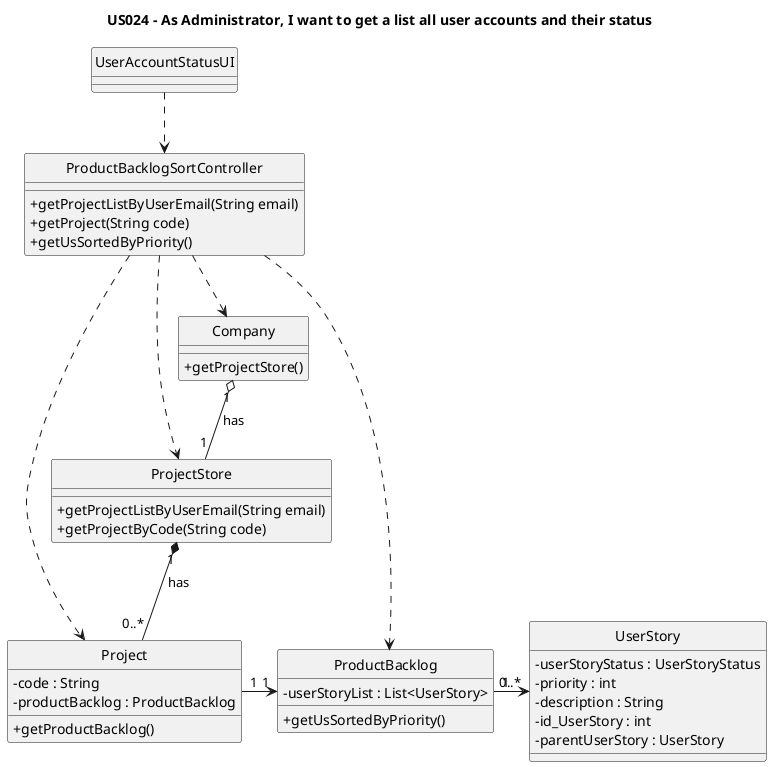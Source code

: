 @startuml
'https://plantuml.com/class-diagram

hide circle
skinparam classAttributeIconSize 0

title US024 - As Administrator, I want to get a list all user accounts and their status

class UserAccountStatusUI {

}

class ProductBacklogSortController {
    +getProjectListByUserEmail(String email)
    +getProject(String code)
    +getUsSortedByPriority()
}

class Company {
    +getProjectStore()
}

class ProjectStore {
+getProjectListByUserEmail(String email)
+getProjectByCode(String code)
}

class Project {
-code : String
-productBacklog : ProductBacklog
+getProductBacklog()
}

class ProductBacklog {
-userStoryList : List<UserStory>
+getUsSortedByPriority()
}

class UserStory {
- userStoryStatus : UserStoryStatus
- priority : int
- description : String
- id_UserStory : int
- parentUserStory : UserStory
}

UserAccountStatusUI ..> ProductBacklogSortController

ProductBacklogSortController ..> Company
ProductBacklogSortController ..> ProjectStore
ProductBacklogSortController ..> Project
ProductBacklogSortController ..> ProductBacklog

Company "1" o-- "1" ProjectStore: has
ProjectStore "1" *-- "0..*" Project: has
Project "1" -> "1" ProductBacklog
ProductBacklog "1" -> "0..*" UserStory
@enduml